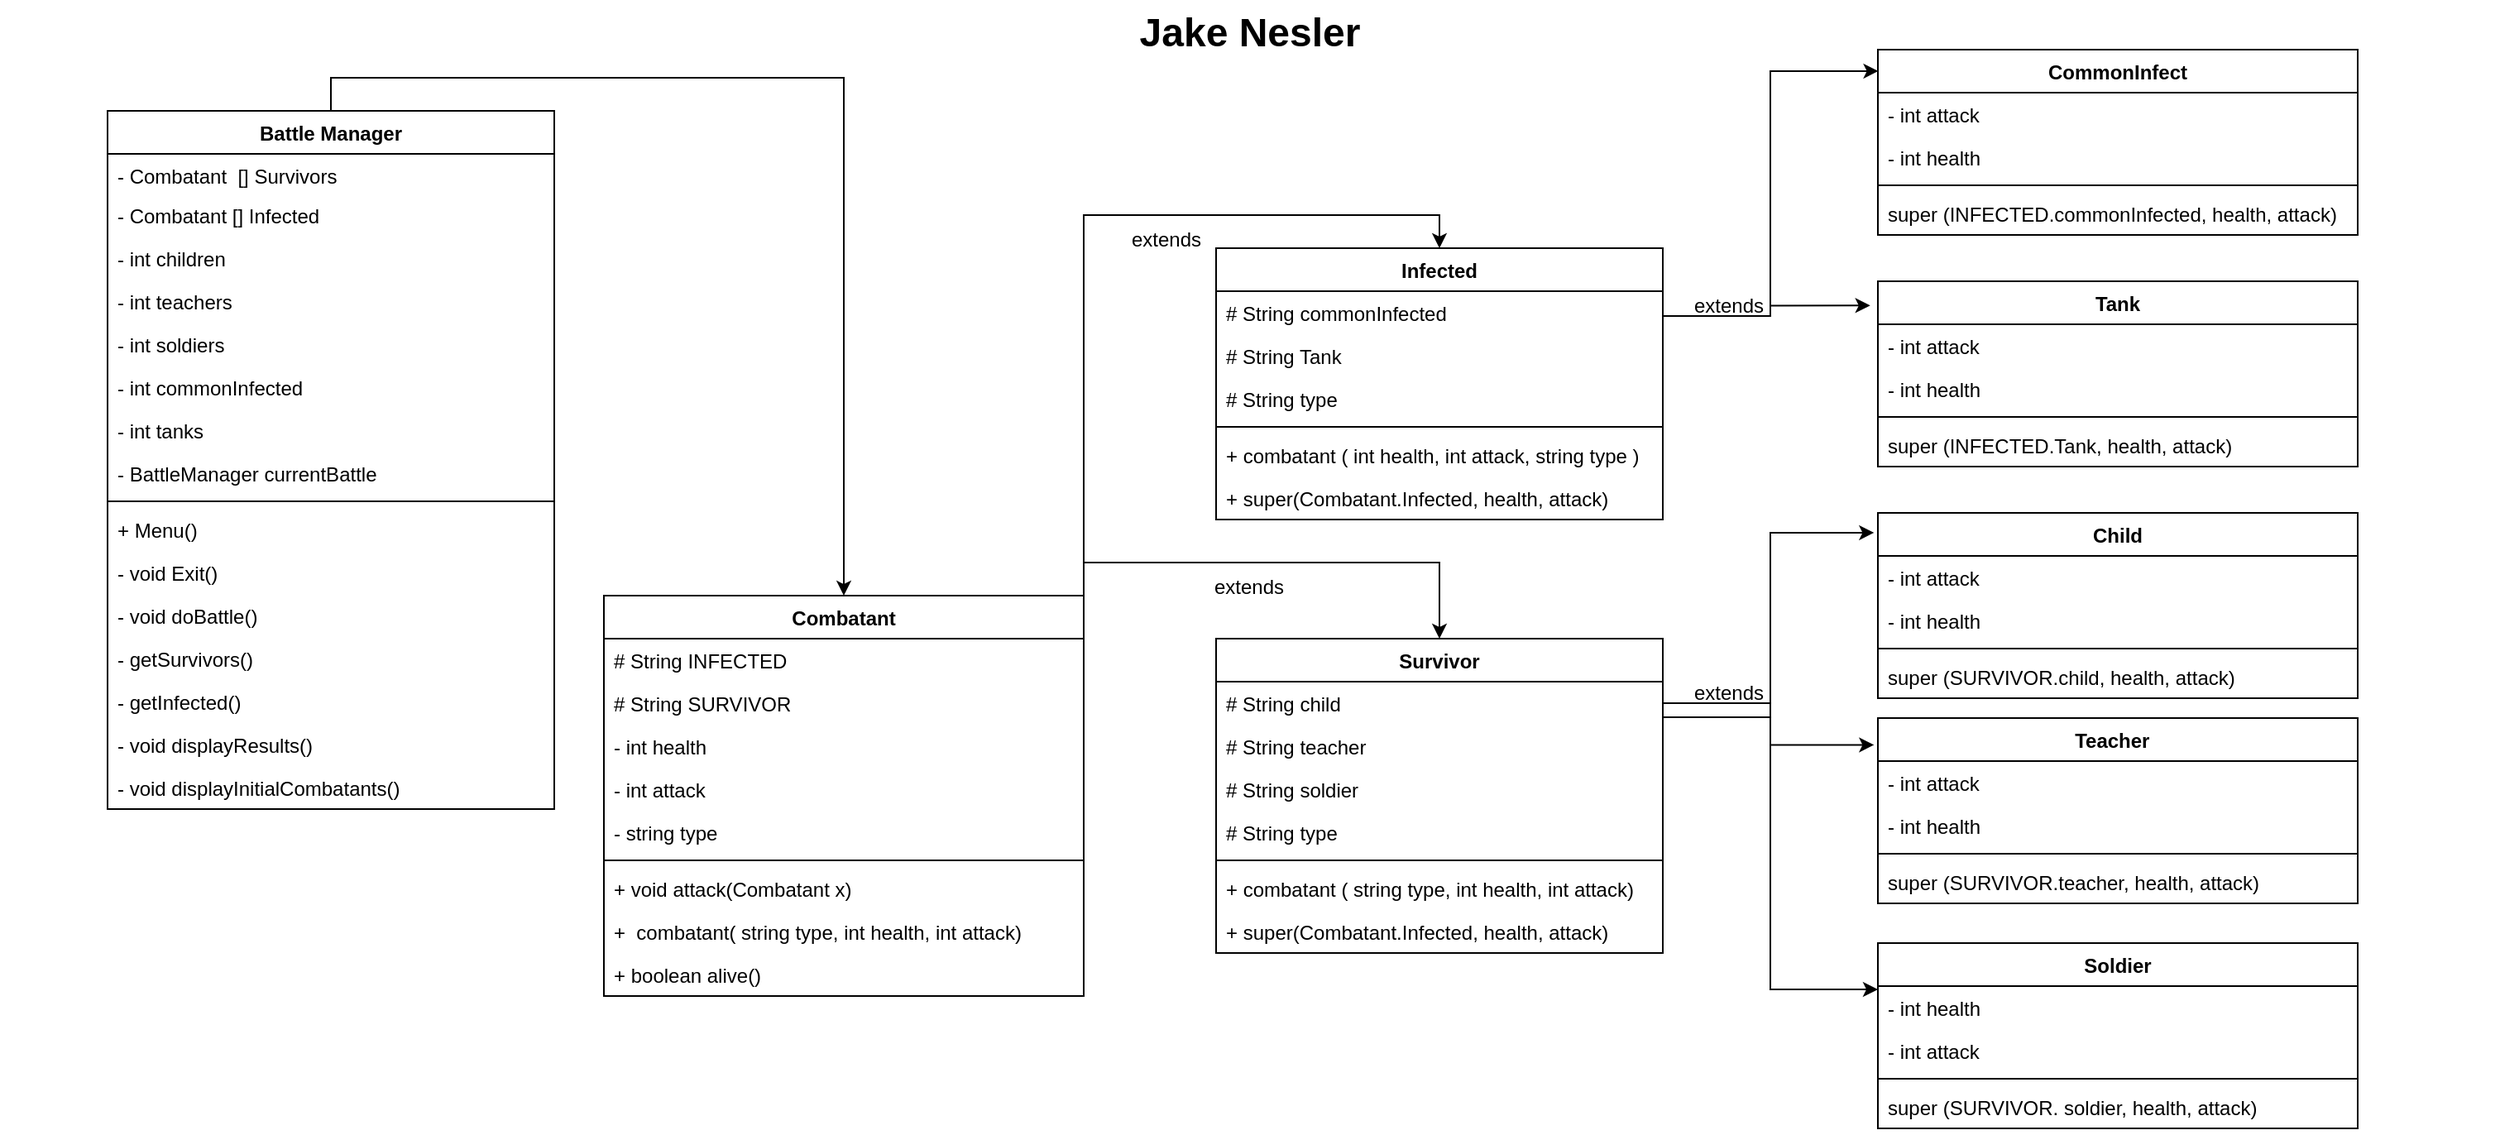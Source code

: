<mxfile version="20.5.3"><diagram name="Page-1" id="929967ad-93f9-6ef4-fab6-5d389245f69c"><mxGraphModel dx="1906" dy="1034" grid="1" gridSize="10" guides="1" tooltips="1" connect="1" arrows="1" fold="1" page="1" pageScale="1.5" pageWidth="1169" pageHeight="826" background="none" math="0" shadow="0"><root><mxCell id="0" style=";html=1;"/><mxCell id="1" style=";html=1;" parent="0"/><mxCell id="1672d66443f91eb5-23" value="Jake Nesler " style="text;strokeColor=none;fillColor=none;html=1;fontSize=24;fontStyle=1;verticalAlign=middle;align=center;" parent="1" vertex="1"><mxGeometry x="185" y="130" width="1510" height="40" as="geometry"/></mxCell><mxCell id="GfSx83_tqJ8zuVlaPE9x-98" style="edgeStyle=orthogonalEdgeStyle;rounded=0;orthogonalLoop=1;jettySize=auto;html=1;exitX=0.5;exitY=0;exitDx=0;exitDy=0;entryX=0.5;entryY=0;entryDx=0;entryDy=0;" edge="1" parent="1" source="GfSx83_tqJ8zuVlaPE9x-1" target="GfSx83_tqJ8zuVlaPE9x-44"><mxGeometry relative="1" as="geometry"/></mxCell><mxCell id="GfSx83_tqJ8zuVlaPE9x-1" value="Battle Manager" style="swimlane;fontStyle=1;align=center;verticalAlign=top;childLayout=stackLayout;horizontal=1;startSize=26;horizontalStack=0;resizeParent=1;resizeParentMax=0;resizeLast=0;collapsible=1;marginBottom=0;" vertex="1" parent="1"><mxGeometry x="250" y="197" width="270" height="422" as="geometry"/></mxCell><mxCell id="GfSx83_tqJ8zuVlaPE9x-2" value="- Combatant  [] Survivors " style="text;strokeColor=none;fillColor=none;align=left;verticalAlign=top;spacingLeft=4;spacingRight=4;overflow=hidden;rotatable=0;points=[[0,0.5],[1,0.5]];portConstraint=eastwest;" vertex="1" parent="GfSx83_tqJ8zuVlaPE9x-1"><mxGeometry y="26" width="270" height="24" as="geometry"/></mxCell><mxCell id="GfSx83_tqJ8zuVlaPE9x-4" value="- Combatant [] Infected" style="text;strokeColor=none;fillColor=none;align=left;verticalAlign=top;spacingLeft=4;spacingRight=4;overflow=hidden;rotatable=0;points=[[0,0.5],[1,0.5]];portConstraint=eastwest;" vertex="1" parent="GfSx83_tqJ8zuVlaPE9x-1"><mxGeometry y="50" width="270" height="26" as="geometry"/></mxCell><mxCell id="GfSx83_tqJ8zuVlaPE9x-85" value="- int children" style="text;strokeColor=none;fillColor=none;align=left;verticalAlign=top;spacingLeft=4;spacingRight=4;overflow=hidden;rotatable=0;points=[[0,0.5],[1,0.5]];portConstraint=eastwest;" vertex="1" parent="GfSx83_tqJ8zuVlaPE9x-1"><mxGeometry y="76" width="270" height="26" as="geometry"/></mxCell><mxCell id="GfSx83_tqJ8zuVlaPE9x-86" value="- int teachers" style="text;strokeColor=none;fillColor=none;align=left;verticalAlign=top;spacingLeft=4;spacingRight=4;overflow=hidden;rotatable=0;points=[[0,0.5],[1,0.5]];portConstraint=eastwest;" vertex="1" parent="GfSx83_tqJ8zuVlaPE9x-1"><mxGeometry y="102" width="270" height="26" as="geometry"/></mxCell><mxCell id="GfSx83_tqJ8zuVlaPE9x-8" value="- int soldiers" style="text;strokeColor=none;fillColor=none;align=left;verticalAlign=top;spacingLeft=4;spacingRight=4;overflow=hidden;rotatable=0;points=[[0,0.5],[1,0.5]];portConstraint=eastwest;" vertex="1" parent="GfSx83_tqJ8zuVlaPE9x-1"><mxGeometry y="128" width="270" height="26" as="geometry"/></mxCell><mxCell id="GfSx83_tqJ8zuVlaPE9x-9" value="- int commonInfected" style="text;strokeColor=none;fillColor=none;align=left;verticalAlign=top;spacingLeft=4;spacingRight=4;overflow=hidden;rotatable=0;points=[[0,0.5],[1,0.5]];portConstraint=eastwest;" vertex="1" parent="GfSx83_tqJ8zuVlaPE9x-1"><mxGeometry y="154" width="270" height="26" as="geometry"/></mxCell><mxCell id="GfSx83_tqJ8zuVlaPE9x-89" value="- int tanks " style="text;strokeColor=none;fillColor=none;align=left;verticalAlign=top;spacingLeft=4;spacingRight=4;overflow=hidden;rotatable=0;points=[[0,0.5],[1,0.5]];portConstraint=eastwest;" vertex="1" parent="GfSx83_tqJ8zuVlaPE9x-1"><mxGeometry y="180" width="270" height="26" as="geometry"/></mxCell><mxCell id="GfSx83_tqJ8zuVlaPE9x-87" value="- BattleManager currentBattle" style="text;strokeColor=none;fillColor=none;align=left;verticalAlign=top;spacingLeft=4;spacingRight=4;overflow=hidden;rotatable=0;points=[[0,0.5],[1,0.5]];portConstraint=eastwest;" vertex="1" parent="GfSx83_tqJ8zuVlaPE9x-1"><mxGeometry y="206" width="270" height="26" as="geometry"/></mxCell><mxCell id="GfSx83_tqJ8zuVlaPE9x-3" value="" style="line;strokeWidth=1;fillColor=none;align=left;verticalAlign=middle;spacingTop=-1;spacingLeft=3;spacingRight=3;rotatable=0;labelPosition=right;points=[];portConstraint=eastwest;strokeColor=inherit;" vertex="1" parent="GfSx83_tqJ8zuVlaPE9x-1"><mxGeometry y="232" width="270" height="8" as="geometry"/></mxCell><mxCell id="GfSx83_tqJ8zuVlaPE9x-5" value="+ Menu()    " style="text;strokeColor=none;fillColor=none;align=left;verticalAlign=top;spacingLeft=4;spacingRight=4;overflow=hidden;rotatable=0;points=[[0,0.5],[1,0.5]];portConstraint=eastwest;" vertex="1" parent="GfSx83_tqJ8zuVlaPE9x-1"><mxGeometry y="240" width="270" height="26" as="geometry"/></mxCell><mxCell id="GfSx83_tqJ8zuVlaPE9x-7" value="- void Exit() " style="text;strokeColor=none;fillColor=none;align=left;verticalAlign=top;spacingLeft=4;spacingRight=4;overflow=hidden;rotatable=0;points=[[0,0.5],[1,0.5]];portConstraint=eastwest;" vertex="1" parent="GfSx83_tqJ8zuVlaPE9x-1"><mxGeometry y="266" width="270" height="26" as="geometry"/></mxCell><mxCell id="GfSx83_tqJ8zuVlaPE9x-6" value="- void doBattle()" style="text;strokeColor=none;fillColor=none;align=left;verticalAlign=top;spacingLeft=4;spacingRight=4;overflow=hidden;rotatable=0;points=[[0,0.5],[1,0.5]];portConstraint=eastwest;" vertex="1" parent="GfSx83_tqJ8zuVlaPE9x-1"><mxGeometry y="292" width="270" height="26" as="geometry"/></mxCell><mxCell id="GfSx83_tqJ8zuVlaPE9x-88" value="- getSurvivors()" style="text;strokeColor=none;fillColor=none;align=left;verticalAlign=top;spacingLeft=4;spacingRight=4;overflow=hidden;rotatable=0;points=[[0,0.5],[1,0.5]];portConstraint=eastwest;" vertex="1" parent="GfSx83_tqJ8zuVlaPE9x-1"><mxGeometry y="318" width="270" height="26" as="geometry"/></mxCell><mxCell id="GfSx83_tqJ8zuVlaPE9x-90" value="- getInfected()" style="text;strokeColor=none;fillColor=none;align=left;verticalAlign=top;spacingLeft=4;spacingRight=4;overflow=hidden;rotatable=0;points=[[0,0.5],[1,0.5]];portConstraint=eastwest;" vertex="1" parent="GfSx83_tqJ8zuVlaPE9x-1"><mxGeometry y="344" width="270" height="26" as="geometry"/></mxCell><mxCell id="GfSx83_tqJ8zuVlaPE9x-91" value="- void displayResults()" style="text;strokeColor=none;fillColor=none;align=left;verticalAlign=top;spacingLeft=4;spacingRight=4;overflow=hidden;rotatable=0;points=[[0,0.5],[1,0.5]];portConstraint=eastwest;" vertex="1" parent="GfSx83_tqJ8zuVlaPE9x-1"><mxGeometry y="370" width="270" height="26" as="geometry"/></mxCell><mxCell id="GfSx83_tqJ8zuVlaPE9x-92" value="- void displayInitialCombatants()" style="text;strokeColor=none;fillColor=none;align=left;verticalAlign=top;spacingLeft=4;spacingRight=4;overflow=hidden;rotatable=0;points=[[0,0.5],[1,0.5]];portConstraint=eastwest;" vertex="1" parent="GfSx83_tqJ8zuVlaPE9x-1"><mxGeometry y="396" width="270" height="26" as="geometry"/></mxCell><mxCell id="GfSx83_tqJ8zuVlaPE9x-10" value="Tank" style="swimlane;fontStyle=1;align=center;verticalAlign=top;childLayout=stackLayout;horizontal=1;startSize=26;horizontalStack=0;resizeParent=1;resizeParentMax=0;resizeLast=0;collapsible=1;marginBottom=0;" vertex="1" parent="1"><mxGeometry x="1320" y="300" width="290" height="112" as="geometry"/></mxCell><mxCell id="GfSx83_tqJ8zuVlaPE9x-59" value="- int attack" style="text;strokeColor=none;fillColor=none;align=left;verticalAlign=top;spacingLeft=4;spacingRight=4;overflow=hidden;rotatable=0;points=[[0,0.5],[1,0.5]];portConstraint=eastwest;" vertex="1" parent="GfSx83_tqJ8zuVlaPE9x-10"><mxGeometry y="26" width="290" height="26" as="geometry"/></mxCell><mxCell id="GfSx83_tqJ8zuVlaPE9x-63" value="- int health" style="text;strokeColor=none;fillColor=none;align=left;verticalAlign=top;spacingLeft=4;spacingRight=4;overflow=hidden;rotatable=0;points=[[0,0.5],[1,0.5]];portConstraint=eastwest;" vertex="1" parent="GfSx83_tqJ8zuVlaPE9x-10"><mxGeometry y="52" width="290" height="26" as="geometry"/></mxCell><mxCell id="GfSx83_tqJ8zuVlaPE9x-12" value="" style="line;strokeWidth=1;fillColor=none;align=left;verticalAlign=middle;spacingTop=-1;spacingLeft=3;spacingRight=3;rotatable=0;labelPosition=right;points=[];portConstraint=eastwest;strokeColor=inherit;" vertex="1" parent="GfSx83_tqJ8zuVlaPE9x-10"><mxGeometry y="78" width="290" height="8" as="geometry"/></mxCell><mxCell id="GfSx83_tqJ8zuVlaPE9x-72" value="super (INFECTED.Tank, health, attack)" style="text;strokeColor=none;fillColor=none;align=left;verticalAlign=top;spacingLeft=4;spacingRight=4;overflow=hidden;rotatable=0;points=[[0,0.5],[1,0.5]];portConstraint=eastwest;" vertex="1" parent="GfSx83_tqJ8zuVlaPE9x-10"><mxGeometry y="86" width="290" height="26" as="geometry"/></mxCell><mxCell id="GfSx83_tqJ8zuVlaPE9x-14" value="CommonInfect" style="swimlane;fontStyle=1;align=center;verticalAlign=top;childLayout=stackLayout;horizontal=1;startSize=26;horizontalStack=0;resizeParent=1;resizeParentMax=0;resizeLast=0;collapsible=1;marginBottom=0;" vertex="1" parent="1"><mxGeometry x="1320" y="160" width="290" height="112" as="geometry"/></mxCell><mxCell id="GfSx83_tqJ8zuVlaPE9x-61" value="- int attack" style="text;strokeColor=none;fillColor=none;align=left;verticalAlign=top;spacingLeft=4;spacingRight=4;overflow=hidden;rotatable=0;points=[[0,0.5],[1,0.5]];portConstraint=eastwest;" vertex="1" parent="GfSx83_tqJ8zuVlaPE9x-14"><mxGeometry y="26" width="290" height="26" as="geometry"/></mxCell><mxCell id="GfSx83_tqJ8zuVlaPE9x-64" value="- int health" style="text;strokeColor=none;fillColor=none;align=left;verticalAlign=top;spacingLeft=4;spacingRight=4;overflow=hidden;rotatable=0;points=[[0,0.5],[1,0.5]];portConstraint=eastwest;" vertex="1" parent="GfSx83_tqJ8zuVlaPE9x-14"><mxGeometry y="52" width="290" height="26" as="geometry"/></mxCell><mxCell id="GfSx83_tqJ8zuVlaPE9x-16" value="" style="line;strokeWidth=1;fillColor=none;align=left;verticalAlign=middle;spacingTop=-1;spacingLeft=3;spacingRight=3;rotatable=0;labelPosition=right;points=[];portConstraint=eastwest;strokeColor=inherit;" vertex="1" parent="GfSx83_tqJ8zuVlaPE9x-14"><mxGeometry y="78" width="290" height="8" as="geometry"/></mxCell><mxCell id="GfSx83_tqJ8zuVlaPE9x-13" value="super (INFECTED.commonInfected, health, attack)" style="text;strokeColor=none;fillColor=none;align=left;verticalAlign=top;spacingLeft=4;spacingRight=4;overflow=hidden;rotatable=0;points=[[0,0.5],[1,0.5]];portConstraint=eastwest;" vertex="1" parent="GfSx83_tqJ8zuVlaPE9x-14"><mxGeometry y="86" width="290" height="26" as="geometry"/></mxCell><mxCell id="GfSx83_tqJ8zuVlaPE9x-18" value="Child" style="swimlane;fontStyle=1;align=center;verticalAlign=top;childLayout=stackLayout;horizontal=1;startSize=26;horizontalStack=0;resizeParent=1;resizeParentMax=0;resizeLast=0;collapsible=1;marginBottom=0;" vertex="1" parent="1"><mxGeometry x="1320" y="440" width="290" height="112" as="geometry"/></mxCell><mxCell id="GfSx83_tqJ8zuVlaPE9x-60" value="- int attack" style="text;strokeColor=none;fillColor=none;align=left;verticalAlign=top;spacingLeft=4;spacingRight=4;overflow=hidden;rotatable=0;points=[[0,0.5],[1,0.5]];portConstraint=eastwest;" vertex="1" parent="GfSx83_tqJ8zuVlaPE9x-18"><mxGeometry y="26" width="290" height="26" as="geometry"/></mxCell><mxCell id="GfSx83_tqJ8zuVlaPE9x-57" value="- int health" style="text;strokeColor=none;fillColor=none;align=left;verticalAlign=top;spacingLeft=4;spacingRight=4;overflow=hidden;rotatable=0;points=[[0,0.5],[1,0.5]];portConstraint=eastwest;" vertex="1" parent="GfSx83_tqJ8zuVlaPE9x-18"><mxGeometry y="52" width="290" height="26" as="geometry"/></mxCell><mxCell id="GfSx83_tqJ8zuVlaPE9x-20" value="" style="line;strokeWidth=1;fillColor=none;align=left;verticalAlign=middle;spacingTop=-1;spacingLeft=3;spacingRight=3;rotatable=0;labelPosition=right;points=[];portConstraint=eastwest;strokeColor=inherit;" vertex="1" parent="GfSx83_tqJ8zuVlaPE9x-18"><mxGeometry y="78" width="290" height="8" as="geometry"/></mxCell><mxCell id="GfSx83_tqJ8zuVlaPE9x-76" value="super (SURVIVOR.child, health, attack)" style="text;strokeColor=none;fillColor=none;align=left;verticalAlign=top;spacingLeft=4;spacingRight=4;overflow=hidden;rotatable=0;points=[[0,0.5],[1,0.5]];portConstraint=eastwest;" vertex="1" parent="GfSx83_tqJ8zuVlaPE9x-18"><mxGeometry y="86" width="290" height="26" as="geometry"/></mxCell><mxCell id="GfSx83_tqJ8zuVlaPE9x-22" value="Teacher  " style="swimlane;fontStyle=1;align=center;verticalAlign=top;childLayout=stackLayout;horizontal=1;startSize=26;horizontalStack=0;resizeParent=1;resizeParentMax=0;resizeLast=0;collapsible=1;marginBottom=0;" vertex="1" parent="1"><mxGeometry x="1320" y="564" width="290" height="112" as="geometry"/></mxCell><mxCell id="GfSx83_tqJ8zuVlaPE9x-58" value="- int attack" style="text;strokeColor=none;fillColor=none;align=left;verticalAlign=top;spacingLeft=4;spacingRight=4;overflow=hidden;rotatable=0;points=[[0,0.5],[1,0.5]];portConstraint=eastwest;" vertex="1" parent="GfSx83_tqJ8zuVlaPE9x-22"><mxGeometry y="26" width="290" height="26" as="geometry"/></mxCell><mxCell id="GfSx83_tqJ8zuVlaPE9x-62" value="- int health" style="text;strokeColor=none;fillColor=none;align=left;verticalAlign=top;spacingLeft=4;spacingRight=4;overflow=hidden;rotatable=0;points=[[0,0.5],[1,0.5]];portConstraint=eastwest;" vertex="1" parent="GfSx83_tqJ8zuVlaPE9x-22"><mxGeometry y="52" width="290" height="26" as="geometry"/></mxCell><mxCell id="GfSx83_tqJ8zuVlaPE9x-24" value="" style="line;strokeWidth=1;fillColor=none;align=left;verticalAlign=middle;spacingTop=-1;spacingLeft=3;spacingRight=3;rotatable=0;labelPosition=right;points=[];portConstraint=eastwest;strokeColor=inherit;" vertex="1" parent="GfSx83_tqJ8zuVlaPE9x-22"><mxGeometry y="78" width="290" height="8" as="geometry"/></mxCell><mxCell id="GfSx83_tqJ8zuVlaPE9x-75" value="super (SURVIVOR.teacher, health, attack)" style="text;strokeColor=none;fillColor=none;align=left;verticalAlign=top;spacingLeft=4;spacingRight=4;overflow=hidden;rotatable=0;points=[[0,0.5],[1,0.5]];portConstraint=eastwest;" vertex="1" parent="GfSx83_tqJ8zuVlaPE9x-22"><mxGeometry y="86" width="290" height="26" as="geometry"/></mxCell><mxCell id="GfSx83_tqJ8zuVlaPE9x-26" value="Soldier" style="swimlane;fontStyle=1;align=center;verticalAlign=top;childLayout=stackLayout;horizontal=1;startSize=26;horizontalStack=0;resizeParent=1;resizeParentMax=0;resizeLast=0;collapsible=1;marginBottom=0;" vertex="1" parent="1"><mxGeometry x="1320" y="700" width="290" height="112" as="geometry"/></mxCell><mxCell id="GfSx83_tqJ8zuVlaPE9x-27" value="- int health" style="text;strokeColor=none;fillColor=none;align=left;verticalAlign=top;spacingLeft=4;spacingRight=4;overflow=hidden;rotatable=0;points=[[0,0.5],[1,0.5]];portConstraint=eastwest;" vertex="1" parent="GfSx83_tqJ8zuVlaPE9x-26"><mxGeometry y="26" width="290" height="26" as="geometry"/></mxCell><mxCell id="GfSx83_tqJ8zuVlaPE9x-56" value="- int attack" style="text;strokeColor=none;fillColor=none;align=left;verticalAlign=top;spacingLeft=4;spacingRight=4;overflow=hidden;rotatable=0;points=[[0,0.5],[1,0.5]];portConstraint=eastwest;" vertex="1" parent="GfSx83_tqJ8zuVlaPE9x-26"><mxGeometry y="52" width="290" height="26" as="geometry"/></mxCell><mxCell id="GfSx83_tqJ8zuVlaPE9x-28" value="" style="line;strokeWidth=1;fillColor=none;align=left;verticalAlign=middle;spacingTop=-1;spacingLeft=3;spacingRight=3;rotatable=0;labelPosition=right;points=[];portConstraint=eastwest;strokeColor=inherit;" vertex="1" parent="GfSx83_tqJ8zuVlaPE9x-26"><mxGeometry y="78" width="290" height="8" as="geometry"/></mxCell><mxCell id="GfSx83_tqJ8zuVlaPE9x-74" value="super (SURVIVOR. soldier, health, attack)" style="text;strokeColor=none;fillColor=none;align=left;verticalAlign=top;spacingLeft=4;spacingRight=4;overflow=hidden;rotatable=0;points=[[0,0.5],[1,0.5]];portConstraint=eastwest;" vertex="1" parent="GfSx83_tqJ8zuVlaPE9x-26"><mxGeometry y="86" width="290" height="26" as="geometry"/></mxCell><mxCell id="GfSx83_tqJ8zuVlaPE9x-43" style="edgeStyle=orthogonalEdgeStyle;rounded=0;orthogonalLoop=1;jettySize=auto;html=1;exitX=1;exitY=0.25;exitDx=0;exitDy=0;entryX=-0.016;entryY=0.131;entryDx=0;entryDy=0;entryPerimeter=0;" edge="1" parent="1" source="GfSx83_tqJ8zuVlaPE9x-30" target="GfSx83_tqJ8zuVlaPE9x-10"><mxGeometry relative="1" as="geometry"/></mxCell><mxCell id="GfSx83_tqJ8zuVlaPE9x-100" style="edgeStyle=orthogonalEdgeStyle;rounded=0;orthogonalLoop=1;jettySize=auto;html=1;exitX=1;exitY=0.25;exitDx=0;exitDy=0;entryX=0.001;entryY=0.116;entryDx=0;entryDy=0;entryPerimeter=0;" edge="1" parent="1" source="GfSx83_tqJ8zuVlaPE9x-30" target="GfSx83_tqJ8zuVlaPE9x-14"><mxGeometry relative="1" as="geometry"/></mxCell><mxCell id="GfSx83_tqJ8zuVlaPE9x-30" value="Infected" style="swimlane;fontStyle=1;align=center;verticalAlign=top;childLayout=stackLayout;horizontal=1;startSize=26;horizontalStack=0;resizeParent=1;resizeParentMax=0;resizeLast=0;collapsible=1;marginBottom=0;" vertex="1" parent="1"><mxGeometry x="920" y="280" width="270" height="164" as="geometry"/></mxCell><mxCell id="GfSx83_tqJ8zuVlaPE9x-31" value="# String commonInfected" style="text;strokeColor=none;fillColor=none;align=left;verticalAlign=top;spacingLeft=4;spacingRight=4;overflow=hidden;rotatable=0;points=[[0,0.5],[1,0.5]];portConstraint=eastwest;" vertex="1" parent="GfSx83_tqJ8zuVlaPE9x-30"><mxGeometry y="26" width="270" height="26" as="geometry"/></mxCell><mxCell id="GfSx83_tqJ8zuVlaPE9x-69" value="# String Tank" style="text;strokeColor=none;fillColor=none;align=left;verticalAlign=top;spacingLeft=4;spacingRight=4;overflow=hidden;rotatable=0;points=[[0,0.5],[1,0.5]];portConstraint=eastwest;" vertex="1" parent="GfSx83_tqJ8zuVlaPE9x-30"><mxGeometry y="52" width="270" height="26" as="geometry"/></mxCell><mxCell id="GfSx83_tqJ8zuVlaPE9x-83" value="# String type" style="text;strokeColor=none;fillColor=none;align=left;verticalAlign=top;spacingLeft=4;spacingRight=4;overflow=hidden;rotatable=0;points=[[0,0.5],[1,0.5]];portConstraint=eastwest;" vertex="1" parent="GfSx83_tqJ8zuVlaPE9x-30"><mxGeometry y="78" width="270" height="26" as="geometry"/></mxCell><mxCell id="GfSx83_tqJ8zuVlaPE9x-32" value="" style="line;strokeWidth=1;fillColor=none;align=left;verticalAlign=middle;spacingTop=-1;spacingLeft=3;spacingRight=3;rotatable=0;labelPosition=right;points=[];portConstraint=eastwest;strokeColor=inherit;" vertex="1" parent="GfSx83_tqJ8zuVlaPE9x-30"><mxGeometry y="104" width="270" height="8" as="geometry"/></mxCell><mxCell id="GfSx83_tqJ8zuVlaPE9x-80" value="+ combatant ( int health, int attack, string type )&#xA;" style="text;strokeColor=none;fillColor=none;align=left;verticalAlign=top;spacingLeft=4;spacingRight=4;overflow=hidden;rotatable=0;points=[[0,0.5],[1,0.5]];portConstraint=eastwest;" vertex="1" parent="GfSx83_tqJ8zuVlaPE9x-30"><mxGeometry y="112" width="270" height="26" as="geometry"/></mxCell><mxCell id="GfSx83_tqJ8zuVlaPE9x-33" value="+ super(Combatant.Infected, health, attack)" style="text;strokeColor=none;fillColor=none;align=left;verticalAlign=top;spacingLeft=4;spacingRight=4;overflow=hidden;rotatable=0;points=[[0,0.5],[1,0.5]];portConstraint=eastwest;" vertex="1" parent="GfSx83_tqJ8zuVlaPE9x-30"><mxGeometry y="138" width="270" height="26" as="geometry"/></mxCell><mxCell id="GfSx83_tqJ8zuVlaPE9x-103" style="edgeStyle=orthogonalEdgeStyle;rounded=0;orthogonalLoop=1;jettySize=auto;html=1;exitX=1;exitY=0.25;exitDx=0;exitDy=0;entryX=-0.008;entryY=0.107;entryDx=0;entryDy=0;entryPerimeter=0;" edge="1" parent="1" source="GfSx83_tqJ8zuVlaPE9x-34" target="GfSx83_tqJ8zuVlaPE9x-18"><mxGeometry relative="1" as="geometry"/></mxCell><mxCell id="GfSx83_tqJ8zuVlaPE9x-34" value="Survivor" style="swimlane;fontStyle=1;align=center;verticalAlign=top;childLayout=stackLayout;horizontal=1;startSize=26;horizontalStack=0;resizeParent=1;resizeParentMax=0;resizeLast=0;collapsible=1;marginBottom=0;" vertex="1" parent="1"><mxGeometry x="920" y="516" width="270" height="190" as="geometry"/></mxCell><mxCell id="GfSx83_tqJ8zuVlaPE9x-70" value="# String child" style="text;strokeColor=none;fillColor=none;align=left;verticalAlign=top;spacingLeft=4;spacingRight=4;overflow=hidden;rotatable=0;points=[[0,0.5],[1,0.5]];portConstraint=eastwest;" vertex="1" parent="GfSx83_tqJ8zuVlaPE9x-34"><mxGeometry y="26" width="270" height="26" as="geometry"/></mxCell><mxCell id="GfSx83_tqJ8zuVlaPE9x-71" value="# String teacher" style="text;strokeColor=none;fillColor=none;align=left;verticalAlign=top;spacingLeft=4;spacingRight=4;overflow=hidden;rotatable=0;points=[[0,0.5],[1,0.5]];portConstraint=eastwest;" vertex="1" parent="GfSx83_tqJ8zuVlaPE9x-34"><mxGeometry y="52" width="270" height="26" as="geometry"/></mxCell><mxCell id="GfSx83_tqJ8zuVlaPE9x-35" value="# String soldier" style="text;strokeColor=none;fillColor=none;align=left;verticalAlign=top;spacingLeft=4;spacingRight=4;overflow=hidden;rotatable=0;points=[[0,0.5],[1,0.5]];portConstraint=eastwest;" vertex="1" parent="GfSx83_tqJ8zuVlaPE9x-34"><mxGeometry y="78" width="270" height="26" as="geometry"/></mxCell><mxCell id="GfSx83_tqJ8zuVlaPE9x-84" value="# String type" style="text;strokeColor=none;fillColor=none;align=left;verticalAlign=top;spacingLeft=4;spacingRight=4;overflow=hidden;rotatable=0;points=[[0,0.5],[1,0.5]];portConstraint=eastwest;" vertex="1" parent="GfSx83_tqJ8zuVlaPE9x-34"><mxGeometry y="104" width="270" height="26" as="geometry"/></mxCell><mxCell id="GfSx83_tqJ8zuVlaPE9x-36" value="" style="line;strokeWidth=1;fillColor=none;align=left;verticalAlign=middle;spacingTop=-1;spacingLeft=3;spacingRight=3;rotatable=0;labelPosition=right;points=[];portConstraint=eastwest;strokeColor=inherit;" vertex="1" parent="GfSx83_tqJ8zuVlaPE9x-34"><mxGeometry y="130" width="270" height="8" as="geometry"/></mxCell><mxCell id="GfSx83_tqJ8zuVlaPE9x-81" value="+ combatant ( string type, int health, int attack)" style="text;strokeColor=none;fillColor=none;align=left;verticalAlign=top;spacingLeft=4;spacingRight=4;overflow=hidden;rotatable=0;points=[[0,0.5],[1,0.5]];portConstraint=eastwest;" vertex="1" parent="GfSx83_tqJ8zuVlaPE9x-34"><mxGeometry y="138" width="270" height="26" as="geometry"/></mxCell><mxCell id="GfSx83_tqJ8zuVlaPE9x-82" value="+ super(Combatant.Infected, health, attack)" style="text;strokeColor=none;fillColor=none;align=left;verticalAlign=top;spacingLeft=4;spacingRight=4;overflow=hidden;rotatable=0;points=[[0,0.5],[1,0.5]];portConstraint=eastwest;" vertex="1" parent="GfSx83_tqJ8zuVlaPE9x-34"><mxGeometry y="164" width="270" height="26" as="geometry"/></mxCell><mxCell id="GfSx83_tqJ8zuVlaPE9x-48" style="edgeStyle=orthogonalEdgeStyle;rounded=0;orthogonalLoop=1;jettySize=auto;html=1;exitX=1;exitY=0;exitDx=0;exitDy=0;entryX=0.5;entryY=0;entryDx=0;entryDy=0;" edge="1" parent="1" source="GfSx83_tqJ8zuVlaPE9x-44" target="GfSx83_tqJ8zuVlaPE9x-30"><mxGeometry relative="1" as="geometry"/></mxCell><mxCell id="GfSx83_tqJ8zuVlaPE9x-49" style="edgeStyle=orthogonalEdgeStyle;rounded=0;orthogonalLoop=1;jettySize=auto;html=1;exitX=1;exitY=0;exitDx=0;exitDy=0;entryX=0.5;entryY=0;entryDx=0;entryDy=0;" edge="1" parent="1" source="GfSx83_tqJ8zuVlaPE9x-44" target="GfSx83_tqJ8zuVlaPE9x-34"><mxGeometry relative="1" as="geometry"/></mxCell><mxCell id="GfSx83_tqJ8zuVlaPE9x-44" value="Combatant" style="swimlane;fontStyle=1;align=center;verticalAlign=top;childLayout=stackLayout;horizontal=1;startSize=26;horizontalStack=0;resizeParent=1;resizeParentMax=0;resizeLast=0;collapsible=1;marginBottom=0;" vertex="1" parent="1"><mxGeometry x="550" y="490" width="290" height="242" as="geometry"/></mxCell><mxCell id="GfSx83_tqJ8zuVlaPE9x-45" value="# String INFECTED" style="text;strokeColor=none;fillColor=none;align=left;verticalAlign=top;spacingLeft=4;spacingRight=4;overflow=hidden;rotatable=0;points=[[0,0.5],[1,0.5]];portConstraint=eastwest;" vertex="1" parent="GfSx83_tqJ8zuVlaPE9x-44"><mxGeometry y="26" width="290" height="26" as="geometry"/></mxCell><mxCell id="GfSx83_tqJ8zuVlaPE9x-66" value="# String SURVIVOR " style="text;strokeColor=none;fillColor=none;align=left;verticalAlign=top;spacingLeft=4;spacingRight=4;overflow=hidden;rotatable=0;points=[[0,0.5],[1,0.5]];portConstraint=eastwest;" vertex="1" parent="GfSx83_tqJ8zuVlaPE9x-44"><mxGeometry y="52" width="290" height="26" as="geometry"/></mxCell><mxCell id="GfSx83_tqJ8zuVlaPE9x-52" value="- int health" style="text;strokeColor=none;fillColor=none;align=left;verticalAlign=top;spacingLeft=4;spacingRight=4;overflow=hidden;rotatable=0;points=[[0,0.5],[1,0.5]];portConstraint=eastwest;" vertex="1" parent="GfSx83_tqJ8zuVlaPE9x-44"><mxGeometry y="78" width="290" height="26" as="geometry"/></mxCell><mxCell id="GfSx83_tqJ8zuVlaPE9x-67" value="- int attack" style="text;strokeColor=none;fillColor=none;align=left;verticalAlign=top;spacingLeft=4;spacingRight=4;overflow=hidden;rotatable=0;points=[[0,0.5],[1,0.5]];portConstraint=eastwest;" vertex="1" parent="GfSx83_tqJ8zuVlaPE9x-44"><mxGeometry y="104" width="290" height="26" as="geometry"/></mxCell><mxCell id="GfSx83_tqJ8zuVlaPE9x-53" value="- string type" style="text;strokeColor=none;fillColor=none;align=left;verticalAlign=top;spacingLeft=4;spacingRight=4;overflow=hidden;rotatable=0;points=[[0,0.5],[1,0.5]];portConstraint=eastwest;" vertex="1" parent="GfSx83_tqJ8zuVlaPE9x-44"><mxGeometry y="130" width="290" height="26" as="geometry"/></mxCell><mxCell id="GfSx83_tqJ8zuVlaPE9x-46" value="" style="line;strokeWidth=1;fillColor=none;align=left;verticalAlign=middle;spacingTop=-1;spacingLeft=3;spacingRight=3;rotatable=0;labelPosition=right;points=[];portConstraint=eastwest;strokeColor=inherit;" vertex="1" parent="GfSx83_tqJ8zuVlaPE9x-44"><mxGeometry y="156" width="290" height="8" as="geometry"/></mxCell><mxCell id="GfSx83_tqJ8zuVlaPE9x-50" value="+ void attack(Combatant x) " style="text;strokeColor=none;fillColor=none;align=left;verticalAlign=top;spacingLeft=4;spacingRight=4;overflow=hidden;rotatable=0;points=[[0,0.5],[1,0.5]];portConstraint=eastwest;" vertex="1" parent="GfSx83_tqJ8zuVlaPE9x-44"><mxGeometry y="164" width="290" height="26" as="geometry"/></mxCell><mxCell id="GfSx83_tqJ8zuVlaPE9x-47" value="+  combatant( string type, int health, int attack)" style="text;strokeColor=none;fillColor=none;align=left;verticalAlign=top;spacingLeft=4;spacingRight=4;overflow=hidden;rotatable=0;points=[[0,0.5],[1,0.5]];portConstraint=eastwest;" vertex="1" parent="GfSx83_tqJ8zuVlaPE9x-44"><mxGeometry y="190" width="290" height="26" as="geometry"/></mxCell><mxCell id="GfSx83_tqJ8zuVlaPE9x-51" value="+ boolean alive()" style="text;strokeColor=none;fillColor=none;align=left;verticalAlign=top;spacingLeft=4;spacingRight=4;overflow=hidden;rotatable=0;points=[[0,0.5],[1,0.5]];portConstraint=eastwest;" vertex="1" parent="GfSx83_tqJ8zuVlaPE9x-44"><mxGeometry y="216" width="290" height="26" as="geometry"/></mxCell><mxCell id="GfSx83_tqJ8zuVlaPE9x-93" value="extends " style="text;html=1;strokeColor=none;fillColor=none;align=center;verticalAlign=middle;whiteSpace=wrap;rounded=0;" vertex="1" parent="1"><mxGeometry x="860" y="260" width="60" height="30" as="geometry"/></mxCell><mxCell id="GfSx83_tqJ8zuVlaPE9x-96" value="extends " style="text;html=1;strokeColor=none;fillColor=none;align=center;verticalAlign=middle;whiteSpace=wrap;rounded=0;" vertex="1" parent="1"><mxGeometry x="910" y="470" width="60" height="30" as="geometry"/></mxCell><mxCell id="GfSx83_tqJ8zuVlaPE9x-104" style="edgeStyle=orthogonalEdgeStyle;rounded=0;orthogonalLoop=1;jettySize=auto;html=1;exitX=1;exitY=0.5;exitDx=0;exitDy=0;entryX=-0.008;entryY=0.145;entryDx=0;entryDy=0;entryPerimeter=0;" edge="1" parent="1" source="GfSx83_tqJ8zuVlaPE9x-70" target="GfSx83_tqJ8zuVlaPE9x-22"><mxGeometry relative="1" as="geometry"/></mxCell><mxCell id="GfSx83_tqJ8zuVlaPE9x-105" style="edgeStyle=orthogonalEdgeStyle;rounded=0;orthogonalLoop=1;jettySize=auto;html=1;exitX=1;exitY=0.5;exitDx=0;exitDy=0;entryX=0;entryY=0.25;entryDx=0;entryDy=0;" edge="1" parent="1" source="GfSx83_tqJ8zuVlaPE9x-70" target="GfSx83_tqJ8zuVlaPE9x-26"><mxGeometry relative="1" as="geometry"/></mxCell><mxCell id="GfSx83_tqJ8zuVlaPE9x-106" value="extends " style="text;html=1;strokeColor=none;fillColor=none;align=center;verticalAlign=middle;whiteSpace=wrap;rounded=0;" vertex="1" parent="1"><mxGeometry x="1200" y="300" width="60" height="30" as="geometry"/></mxCell><mxCell id="GfSx83_tqJ8zuVlaPE9x-107" value="extends " style="text;html=1;strokeColor=none;fillColor=none;align=center;verticalAlign=middle;whiteSpace=wrap;rounded=0;" vertex="1" parent="1"><mxGeometry x="1200" y="534" width="60" height="30" as="geometry"/></mxCell></root></mxGraphModel></diagram></mxfile>
